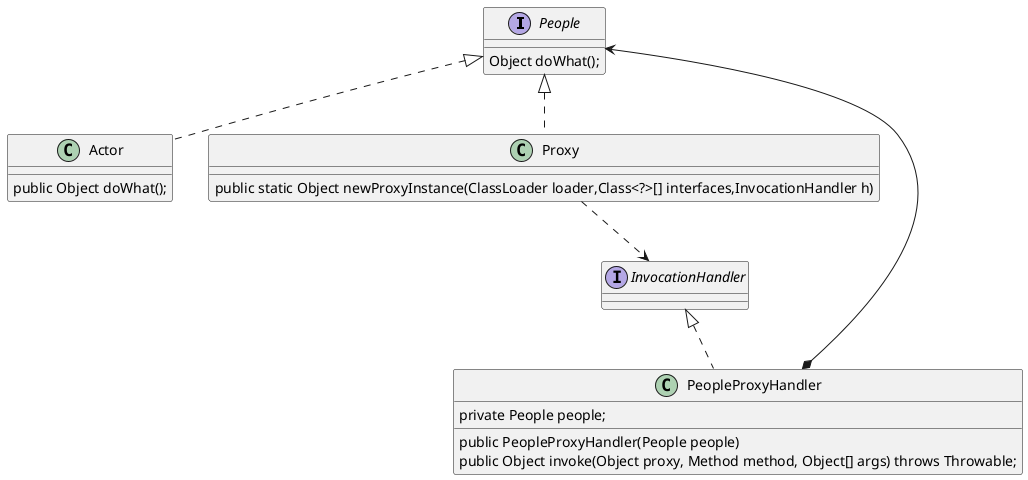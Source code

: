 @startuml
'https://plantuml.com/sequence-diagram

interface People {
    Object doWhat();
}

class Actor implements People{
    public Object doWhat();
}

class PeopleProxyHandler implements InvocationHandler {
    private People people;
    public PeopleProxyHandler(People people)
    public Object invoke(Object proxy, Method method, Object[] args) throws Throwable;
}

class Proxy implements People{
public static Object newProxyInstance(ClassLoader loader,Class<?>[] interfaces,InvocationHandler h)
}

Proxy ..>InvocationHandler
PeopleProxyHandler *-->People
@enduml

